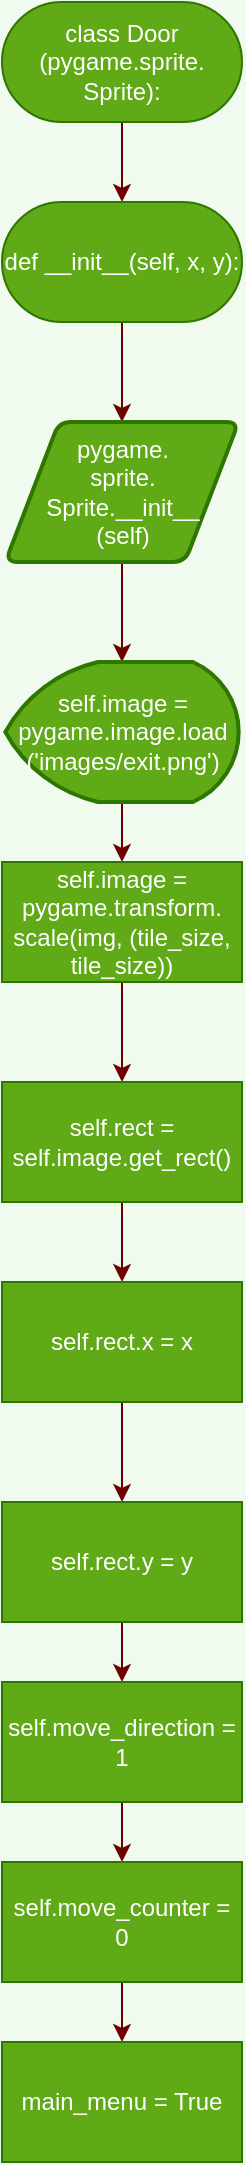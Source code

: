 <mxfile>
    <diagram id="RM9uDCJ2whh4SC-0ukU1" name="Page-1">
        <mxGraphModel dx="734" dy="575" grid="1" gridSize="10" guides="1" tooltips="1" connect="1" arrows="1" fold="1" page="1" pageScale="1" pageWidth="850" pageHeight="1100" background="#F1FAEE" math="0" shadow="0">
            <root>
                <mxCell id="0"/>
                <mxCell id="1" parent="0"/>
                <mxCell id="2" style="edgeStyle=orthogonalEdgeStyle;curved=0;rounded=1;sketch=0;orthogonalLoop=1;jettySize=auto;html=1;exitX=0.5;exitY=1;exitDx=0;exitDy=0;entryX=0.5;entryY=0;entryDx=0;entryDy=0;fontColor=#1D3557;strokeColor=#6F0000;fillColor=#a20025;" edge="1" parent="1" source="3" target="4">
                    <mxGeometry relative="1" as="geometry"/>
                </mxCell>
                <mxCell id="3" value="class Door&lt;br&gt;(pygame.sprite.&lt;br&gt;Sprite):" style="rounded=1;whiteSpace=wrap;html=1;sketch=0;fontColor=#ffffff;strokeColor=#2D7600;fillColor=#60a917;arcSize=50;" vertex="1" parent="1">
                    <mxGeometry x="375" y="50" width="120" height="60" as="geometry"/>
                </mxCell>
                <mxCell id="8" style="edgeStyle=orthogonalEdgeStyle;curved=0;rounded=1;sketch=0;orthogonalLoop=1;jettySize=auto;html=1;exitX=0.5;exitY=1;exitDx=0;exitDy=0;entryX=0.5;entryY=0;entryDx=0;entryDy=0;fontColor=#1D3557;strokeColor=#6F0000;fillColor=#a20025;" edge="1" parent="1" source="4" target="7">
                    <mxGeometry relative="1" as="geometry"/>
                </mxCell>
                <mxCell id="4" value="def __init__(self, x, y):" style="rounded=1;whiteSpace=wrap;html=1;sketch=0;fontColor=#ffffff;strokeColor=#2D7600;fillColor=#60a917;arcSize=50;" vertex="1" parent="1">
                    <mxGeometry x="375" y="150" width="120" height="60" as="geometry"/>
                </mxCell>
                <mxCell id="10" style="edgeStyle=orthogonalEdgeStyle;curved=0;rounded=1;sketch=0;orthogonalLoop=1;jettySize=auto;html=1;exitX=0.5;exitY=1;exitDx=0;exitDy=0;entryX=0.5;entryY=0;entryDx=0;entryDy=0;entryPerimeter=0;fontColor=#1D3557;strokeColor=#6F0000;fillColor=#a20025;" edge="1" parent="1" source="7" target="9">
                    <mxGeometry relative="1" as="geometry"/>
                </mxCell>
                <mxCell id="7" value="pygame.&lt;br&gt;sprite.&lt;br&gt;Sprite.__init__&lt;br&gt;(self)" style="shape=parallelogram;html=1;strokeWidth=2;perimeter=parallelogramPerimeter;whiteSpace=wrap;rounded=1;arcSize=12;size=0.23;sketch=0;fontColor=#ffffff;fillColor=#60a917;strokeColor=#2D7600;" vertex="1" parent="1">
                    <mxGeometry x="376.67" y="260" width="116.66" height="70" as="geometry"/>
                </mxCell>
                <mxCell id="22" style="edgeStyle=orthogonalEdgeStyle;curved=0;rounded=1;sketch=0;orthogonalLoop=1;jettySize=auto;html=1;exitX=0.5;exitY=1;exitDx=0;exitDy=0;exitPerimeter=0;entryX=0.5;entryY=0;entryDx=0;entryDy=0;fontColor=#1D3557;strokeColor=#6F0000;fillColor=#a20025;" edge="1" parent="1" source="9" target="12">
                    <mxGeometry relative="1" as="geometry"/>
                </mxCell>
                <mxCell id="9" value="self.image = pygame.image.load&lt;br&gt;('images/exit.png')" style="strokeWidth=2;html=1;shape=mxgraph.flowchart.display;whiteSpace=wrap;rounded=0;sketch=0;fontColor=#ffffff;fillColor=#60a917;strokeColor=#2D7600;" vertex="1" parent="1">
                    <mxGeometry x="376.67" y="380" width="116.67" height="70" as="geometry"/>
                </mxCell>
                <mxCell id="11" style="edgeStyle=orthogonalEdgeStyle;curved=0;rounded=1;sketch=0;orthogonalLoop=1;jettySize=auto;html=1;exitX=0.5;exitY=1;exitDx=0;exitDy=0;entryX=0.5;entryY=0;entryDx=0;entryDy=0;fontColor=#1D3557;strokeColor=#6F0000;fillColor=#a20025;" edge="1" parent="1" source="12" target="14">
                    <mxGeometry relative="1" as="geometry"/>
                </mxCell>
                <mxCell id="12" value="self.image = pygame.transform.&lt;br&gt;scale(img, (tile_size, tile_size))" style="rounded=0;whiteSpace=wrap;html=1;sketch=0;fontColor=#ffffff;strokeColor=#2D7600;fillColor=#60a917;" vertex="1" parent="1">
                    <mxGeometry x="375" y="480" width="120" height="60" as="geometry"/>
                </mxCell>
                <mxCell id="13" style="edgeStyle=orthogonalEdgeStyle;curved=0;rounded=1;sketch=0;orthogonalLoop=1;jettySize=auto;html=1;exitX=0.5;exitY=1;exitDx=0;exitDy=0;fontColor=#1D3557;strokeColor=#6F0000;fillColor=#a20025;" edge="1" parent="1" source="14" target="16">
                    <mxGeometry relative="1" as="geometry"/>
                </mxCell>
                <mxCell id="14" value="self.rect = self.image.get_rect()" style="rounded=0;whiteSpace=wrap;html=1;sketch=0;fontColor=#ffffff;strokeColor=#2D7600;fillColor=#60a917;" vertex="1" parent="1">
                    <mxGeometry x="375.01" y="590" width="120" height="60" as="geometry"/>
                </mxCell>
                <mxCell id="15" style="edgeStyle=orthogonalEdgeStyle;curved=0;rounded=1;sketch=0;orthogonalLoop=1;jettySize=auto;html=1;exitX=0.5;exitY=1;exitDx=0;exitDy=0;entryX=0.5;entryY=0;entryDx=0;entryDy=0;fontColor=#1D3557;strokeColor=#6F0000;fillColor=#a20025;" edge="1" parent="1" source="16" target="18">
                    <mxGeometry relative="1" as="geometry"/>
                </mxCell>
                <mxCell id="16" value="self.rect.x = x" style="rounded=0;whiteSpace=wrap;html=1;sketch=0;fontColor=#ffffff;strokeColor=#2D7600;fillColor=#60a917;" vertex="1" parent="1">
                    <mxGeometry x="375.01" y="690" width="120" height="60" as="geometry"/>
                </mxCell>
                <mxCell id="17" style="edgeStyle=orthogonalEdgeStyle;curved=0;rounded=1;sketch=0;orthogonalLoop=1;jettySize=auto;html=1;exitX=0.5;exitY=1;exitDx=0;exitDy=0;entryX=0.5;entryY=0;entryDx=0;entryDy=0;fontColor=#1D3557;strokeColor=#6F0000;fillColor=#a20025;" edge="1" parent="1" source="18" target="20">
                    <mxGeometry relative="1" as="geometry"/>
                </mxCell>
                <mxCell id="18" value="self.rect.y = y" style="rounded=0;whiteSpace=wrap;html=1;sketch=0;fontColor=#ffffff;strokeColor=#2D7600;fillColor=#60a917;" vertex="1" parent="1">
                    <mxGeometry x="375.01" y="800" width="120" height="60" as="geometry"/>
                </mxCell>
                <mxCell id="19" style="edgeStyle=orthogonalEdgeStyle;curved=0;rounded=1;sketch=0;orthogonalLoop=1;jettySize=auto;html=1;exitX=0.5;exitY=1;exitDx=0;exitDy=0;entryX=0.5;entryY=0;entryDx=0;entryDy=0;fontColor=#1D3557;strokeColor=#6F0000;fillColor=#a20025;" edge="1" parent="1" source="20" target="21">
                    <mxGeometry relative="1" as="geometry"/>
                </mxCell>
                <mxCell id="20" value="self.move_direction = 1" style="rounded=0;whiteSpace=wrap;html=1;sketch=0;fontColor=#ffffff;strokeColor=#2D7600;fillColor=#60a917;" vertex="1" parent="1">
                    <mxGeometry x="375" y="890" width="120" height="60" as="geometry"/>
                </mxCell>
                <mxCell id="25" style="edgeStyle=orthogonalEdgeStyle;curved=0;rounded=1;sketch=0;orthogonalLoop=1;jettySize=auto;html=1;exitX=0.5;exitY=1;exitDx=0;exitDy=0;entryX=0.5;entryY=0;entryDx=0;entryDy=0;fontColor=#1D3557;strokeColor=#6F0000;fillColor=#a20025;" edge="1" parent="1" source="21" target="23">
                    <mxGeometry relative="1" as="geometry"/>
                </mxCell>
                <mxCell id="21" value="self.move_counter = 0" style="rounded=0;whiteSpace=wrap;html=1;sketch=0;fontColor=#ffffff;strokeColor=#2D7600;fillColor=#60a917;" vertex="1" parent="1">
                    <mxGeometry x="375" y="980" width="120" height="60" as="geometry"/>
                </mxCell>
                <mxCell id="23" value="main_menu = True" style="rounded=0;whiteSpace=wrap;html=1;sketch=0;fontColor=#ffffff;strokeColor=#2D7600;fillColor=#60a917;" vertex="1" parent="1">
                    <mxGeometry x="375" y="1070" width="120" height="60" as="geometry"/>
                </mxCell>
            </root>
        </mxGraphModel>
    </diagram>
</mxfile>
